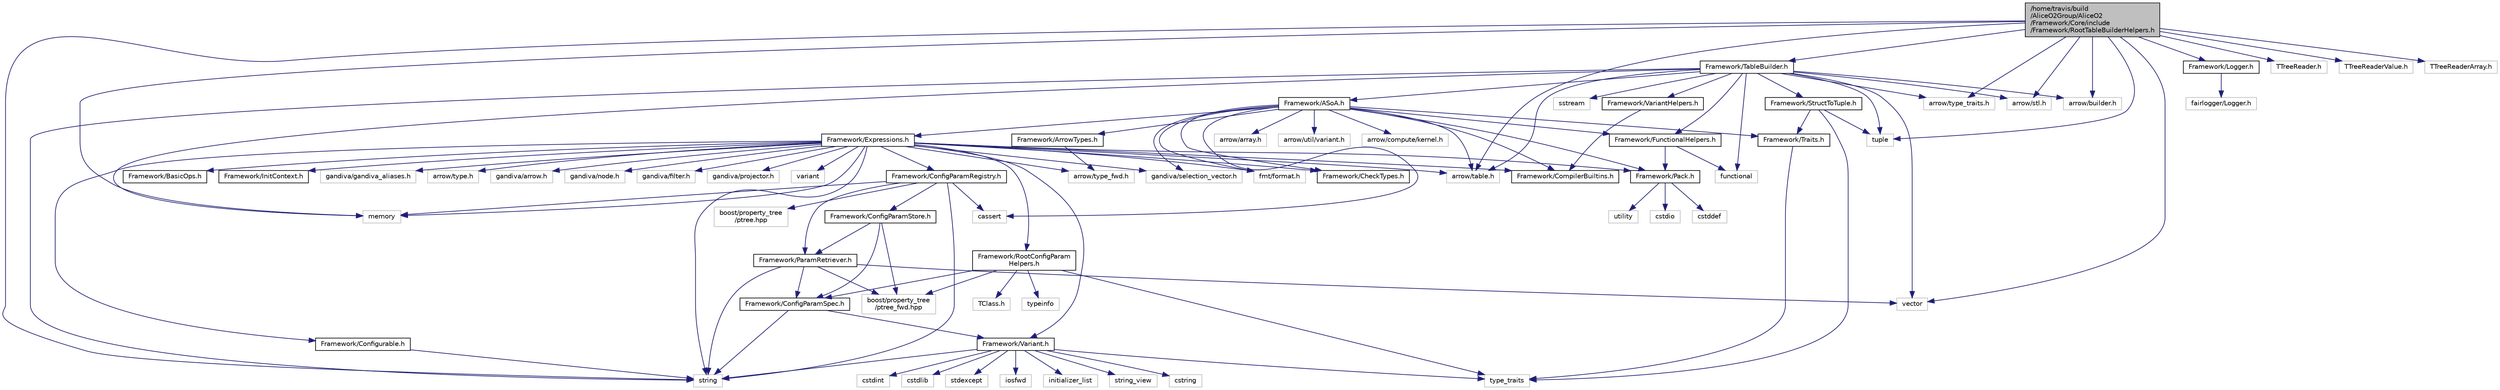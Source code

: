 digraph "/home/travis/build/AliceO2Group/AliceO2/Framework/Core/include/Framework/RootTableBuilderHelpers.h"
{
 // INTERACTIVE_SVG=YES
  bgcolor="transparent";
  edge [fontname="Helvetica",fontsize="10",labelfontname="Helvetica",labelfontsize="10"];
  node [fontname="Helvetica",fontsize="10",shape=record];
  Node0 [label="/home/travis/build\l/AliceO2Group/AliceO2\l/Framework/Core/include\l/Framework/RootTableBuilderHelpers.h",height=0.2,width=0.4,color="black", fillcolor="grey75", style="filled", fontcolor="black"];
  Node0 -> Node1 [color="midnightblue",fontsize="10",style="solid",fontname="Helvetica"];
  Node1 [label="Framework/TableBuilder.h",height=0.2,width=0.4,color="black",URL="$d5/d98/TableBuilder_8h.html"];
  Node1 -> Node2 [color="midnightblue",fontsize="10",style="solid",fontname="Helvetica"];
  Node2 [label="Framework/ASoA.h",height=0.2,width=0.4,color="black",URL="$de/d33/ASoA_8h.html"];
  Node2 -> Node3 [color="midnightblue",fontsize="10",style="solid",fontname="Helvetica"];
  Node3 [label="Framework/Pack.h",height=0.2,width=0.4,color="black",URL="$dd/dce/Pack_8h.html"];
  Node3 -> Node4 [color="midnightblue",fontsize="10",style="solid",fontname="Helvetica"];
  Node4 [label="cstddef",height=0.2,width=0.4,color="grey75"];
  Node3 -> Node5 [color="midnightblue",fontsize="10",style="solid",fontname="Helvetica"];
  Node5 [label="utility",height=0.2,width=0.4,color="grey75"];
  Node3 -> Node6 [color="midnightblue",fontsize="10",style="solid",fontname="Helvetica"];
  Node6 [label="cstdio",height=0.2,width=0.4,color="grey75"];
  Node2 -> Node7 [color="midnightblue",fontsize="10",style="solid",fontname="Helvetica"];
  Node7 [label="Framework/CheckTypes.h",height=0.2,width=0.4,color="black",URL="$d1/d00/CheckTypes_8h.html"];
  Node2 -> Node8 [color="midnightblue",fontsize="10",style="solid",fontname="Helvetica"];
  Node8 [label="Framework/FunctionalHelpers.h",height=0.2,width=0.4,color="black",URL="$de/d9b/FunctionalHelpers_8h.html"];
  Node8 -> Node3 [color="midnightblue",fontsize="10",style="solid",fontname="Helvetica"];
  Node8 -> Node9 [color="midnightblue",fontsize="10",style="solid",fontname="Helvetica"];
  Node9 [label="functional",height=0.2,width=0.4,color="grey75"];
  Node2 -> Node10 [color="midnightblue",fontsize="10",style="solid",fontname="Helvetica"];
  Node10 [label="Framework/CompilerBuiltins.h",height=0.2,width=0.4,color="black",URL="$d9/de8/CompilerBuiltins_8h.html"];
  Node2 -> Node11 [color="midnightblue",fontsize="10",style="solid",fontname="Helvetica"];
  Node11 [label="Framework/Traits.h",height=0.2,width=0.4,color="black",URL="$db/d31/Traits_8h.html"];
  Node11 -> Node12 [color="midnightblue",fontsize="10",style="solid",fontname="Helvetica"];
  Node12 [label="type_traits",height=0.2,width=0.4,color="grey75"];
  Node2 -> Node13 [color="midnightblue",fontsize="10",style="solid",fontname="Helvetica"];
  Node13 [label="Framework/Expressions.h",height=0.2,width=0.4,color="black",URL="$d0/d91/Expressions_8h.html"];
  Node13 -> Node14 [color="midnightblue",fontsize="10",style="solid",fontname="Helvetica"];
  Node14 [label="Framework/BasicOps.h",height=0.2,width=0.4,color="black",URL="$dd/dc2/BasicOps_8h.html"];
  Node13 -> Node10 [color="midnightblue",fontsize="10",style="solid",fontname="Helvetica"];
  Node13 -> Node3 [color="midnightblue",fontsize="10",style="solid",fontname="Helvetica"];
  Node13 -> Node7 [color="midnightblue",fontsize="10",style="solid",fontname="Helvetica"];
  Node13 -> Node15 [color="midnightblue",fontsize="10",style="solid",fontname="Helvetica"];
  Node15 [label="Framework/Configurable.h",height=0.2,width=0.4,color="black",URL="$d9/dff/Configurable_8h.html"];
  Node15 -> Node16 [color="midnightblue",fontsize="10",style="solid",fontname="Helvetica"];
  Node16 [label="string",height=0.2,width=0.4,color="grey75"];
  Node13 -> Node17 [color="midnightblue",fontsize="10",style="solid",fontname="Helvetica"];
  Node17 [label="Framework/Variant.h",height=0.2,width=0.4,color="black",URL="$de/d56/Variant_8h.html"];
  Node17 -> Node12 [color="midnightblue",fontsize="10",style="solid",fontname="Helvetica"];
  Node17 -> Node18 [color="midnightblue",fontsize="10",style="solid",fontname="Helvetica"];
  Node18 [label="cstring",height=0.2,width=0.4,color="grey75"];
  Node17 -> Node19 [color="midnightblue",fontsize="10",style="solid",fontname="Helvetica"];
  Node19 [label="cstdint",height=0.2,width=0.4,color="grey75"];
  Node17 -> Node20 [color="midnightblue",fontsize="10",style="solid",fontname="Helvetica"];
  Node20 [label="cstdlib",height=0.2,width=0.4,color="grey75"];
  Node17 -> Node21 [color="midnightblue",fontsize="10",style="solid",fontname="Helvetica"];
  Node21 [label="stdexcept",height=0.2,width=0.4,color="grey75"];
  Node17 -> Node22 [color="midnightblue",fontsize="10",style="solid",fontname="Helvetica"];
  Node22 [label="iosfwd",height=0.2,width=0.4,color="grey75"];
  Node17 -> Node23 [color="midnightblue",fontsize="10",style="solid",fontname="Helvetica"];
  Node23 [label="initializer_list",height=0.2,width=0.4,color="grey75"];
  Node17 -> Node24 [color="midnightblue",fontsize="10",style="solid",fontname="Helvetica"];
  Node24 [label="string_view",height=0.2,width=0.4,color="grey75"];
  Node17 -> Node16 [color="midnightblue",fontsize="10",style="solid",fontname="Helvetica"];
  Node13 -> Node25 [color="midnightblue",fontsize="10",style="solid",fontname="Helvetica"];
  Node25 [label="Framework/InitContext.h",height=0.2,width=0.4,color="black",URL="$d4/d2b/InitContext_8h.html"];
  Node13 -> Node26 [color="midnightblue",fontsize="10",style="solid",fontname="Helvetica"];
  Node26 [label="Framework/ConfigParamRegistry.h",height=0.2,width=0.4,color="black",URL="$de/dc6/ConfigParamRegistry_8h.html"];
  Node26 -> Node27 [color="midnightblue",fontsize="10",style="solid",fontname="Helvetica"];
  Node27 [label="Framework/ParamRetriever.h",height=0.2,width=0.4,color="black",URL="$df/d72/ParamRetriever_8h.html"];
  Node27 -> Node28 [color="midnightblue",fontsize="10",style="solid",fontname="Helvetica"];
  Node28 [label="Framework/ConfigParamSpec.h",height=0.2,width=0.4,color="black",URL="$d0/d1c/ConfigParamSpec_8h.html"];
  Node28 -> Node17 [color="midnightblue",fontsize="10",style="solid",fontname="Helvetica"];
  Node28 -> Node16 [color="midnightblue",fontsize="10",style="solid",fontname="Helvetica"];
  Node27 -> Node29 [color="midnightblue",fontsize="10",style="solid",fontname="Helvetica"];
  Node29 [label="boost/property_tree\l/ptree_fwd.hpp",height=0.2,width=0.4,color="grey75"];
  Node27 -> Node16 [color="midnightblue",fontsize="10",style="solid",fontname="Helvetica"];
  Node27 -> Node30 [color="midnightblue",fontsize="10",style="solid",fontname="Helvetica"];
  Node30 [label="vector",height=0.2,width=0.4,color="grey75"];
  Node26 -> Node31 [color="midnightblue",fontsize="10",style="solid",fontname="Helvetica"];
  Node31 [label="Framework/ConfigParamStore.h",height=0.2,width=0.4,color="black",URL="$dd/daf/ConfigParamStore_8h.html"];
  Node31 -> Node27 [color="midnightblue",fontsize="10",style="solid",fontname="Helvetica"];
  Node31 -> Node28 [color="midnightblue",fontsize="10",style="solid",fontname="Helvetica"];
  Node31 -> Node29 [color="midnightblue",fontsize="10",style="solid",fontname="Helvetica"];
  Node26 -> Node32 [color="midnightblue",fontsize="10",style="solid",fontname="Helvetica"];
  Node32 [label="boost/property_tree\l/ptree.hpp",height=0.2,width=0.4,color="grey75"];
  Node26 -> Node33 [color="midnightblue",fontsize="10",style="solid",fontname="Helvetica"];
  Node33 [label="memory",height=0.2,width=0.4,color="grey75"];
  Node26 -> Node16 [color="midnightblue",fontsize="10",style="solid",fontname="Helvetica"];
  Node26 -> Node34 [color="midnightblue",fontsize="10",style="solid",fontname="Helvetica"];
  Node34 [label="cassert",height=0.2,width=0.4,color="grey75"];
  Node13 -> Node35 [color="midnightblue",fontsize="10",style="solid",fontname="Helvetica"];
  Node35 [label="Framework/RootConfigParam\lHelpers.h",height=0.2,width=0.4,color="black",URL="$da/d88/RootConfigParamHelpers_8h.html"];
  Node35 -> Node28 [color="midnightblue",fontsize="10",style="solid",fontname="Helvetica"];
  Node35 -> Node36 [color="midnightblue",fontsize="10",style="solid",fontname="Helvetica"];
  Node36 [label="TClass.h",height=0.2,width=0.4,color="grey75"];
  Node35 -> Node29 [color="midnightblue",fontsize="10",style="solid",fontname="Helvetica"];
  Node35 -> Node12 [color="midnightblue",fontsize="10",style="solid",fontname="Helvetica"];
  Node35 -> Node37 [color="midnightblue",fontsize="10",style="solid",fontname="Helvetica"];
  Node37 [label="typeinfo",height=0.2,width=0.4,color="grey75"];
  Node13 -> Node38 [color="midnightblue",fontsize="10",style="solid",fontname="Helvetica"];
  Node38 [label="arrow/type_fwd.h",height=0.2,width=0.4,color="grey75"];
  Node13 -> Node39 [color="midnightblue",fontsize="10",style="solid",fontname="Helvetica"];
  Node39 [label="gandiva/gandiva_aliases.h",height=0.2,width=0.4,color="grey75"];
  Node13 -> Node40 [color="midnightblue",fontsize="10",style="solid",fontname="Helvetica"];
  Node40 [label="arrow/type.h",height=0.2,width=0.4,color="grey75"];
  Node13 -> Node41 [color="midnightblue",fontsize="10",style="solid",fontname="Helvetica"];
  Node41 [label="gandiva/arrow.h",height=0.2,width=0.4,color="grey75"];
  Node13 -> Node42 [color="midnightblue",fontsize="10",style="solid",fontname="Helvetica"];
  Node42 [label="arrow/table.h",height=0.2,width=0.4,color="grey75"];
  Node13 -> Node43 [color="midnightblue",fontsize="10",style="solid",fontname="Helvetica"];
  Node43 [label="gandiva/selection_vector.h",height=0.2,width=0.4,color="grey75"];
  Node13 -> Node44 [color="midnightblue",fontsize="10",style="solid",fontname="Helvetica"];
  Node44 [label="gandiva/node.h",height=0.2,width=0.4,color="grey75"];
  Node13 -> Node45 [color="midnightblue",fontsize="10",style="solid",fontname="Helvetica"];
  Node45 [label="gandiva/filter.h",height=0.2,width=0.4,color="grey75"];
  Node13 -> Node46 [color="midnightblue",fontsize="10",style="solid",fontname="Helvetica"];
  Node46 [label="gandiva/projector.h",height=0.2,width=0.4,color="grey75"];
  Node13 -> Node47 [color="midnightblue",fontsize="10",style="solid",fontname="Helvetica"];
  Node47 [label="fmt/format.h",height=0.2,width=0.4,color="grey75"];
  Node13 -> Node48 [color="midnightblue",fontsize="10",style="solid",fontname="Helvetica"];
  Node48 [label="variant",height=0.2,width=0.4,color="grey75"];
  Node13 -> Node16 [color="midnightblue",fontsize="10",style="solid",fontname="Helvetica"];
  Node13 -> Node33 [color="midnightblue",fontsize="10",style="solid",fontname="Helvetica"];
  Node2 -> Node49 [color="midnightblue",fontsize="10",style="solid",fontname="Helvetica"];
  Node49 [label="Framework/ArrowTypes.h",height=0.2,width=0.4,color="black",URL="$d4/de7/ArrowTypes_8h.html"];
  Node49 -> Node38 [color="midnightblue",fontsize="10",style="solid",fontname="Helvetica"];
  Node2 -> Node42 [color="midnightblue",fontsize="10",style="solid",fontname="Helvetica"];
  Node2 -> Node50 [color="midnightblue",fontsize="10",style="solid",fontname="Helvetica"];
  Node50 [label="arrow/array.h",height=0.2,width=0.4,color="grey75"];
  Node2 -> Node51 [color="midnightblue",fontsize="10",style="solid",fontname="Helvetica"];
  Node51 [label="arrow/util/variant.h",height=0.2,width=0.4,color="grey75"];
  Node2 -> Node52 [color="midnightblue",fontsize="10",style="solid",fontname="Helvetica"];
  Node52 [label="arrow/compute/kernel.h",height=0.2,width=0.4,color="grey75"];
  Node2 -> Node43 [color="midnightblue",fontsize="10",style="solid",fontname="Helvetica"];
  Node2 -> Node34 [color="midnightblue",fontsize="10",style="solid",fontname="Helvetica"];
  Node2 -> Node47 [color="midnightblue",fontsize="10",style="solid",fontname="Helvetica"];
  Node1 -> Node53 [color="midnightblue",fontsize="10",style="solid",fontname="Helvetica"];
  Node53 [label="Framework/StructToTuple.h",height=0.2,width=0.4,color="black",URL="$db/d4f/StructToTuple_8h.html"];
  Node53 -> Node11 [color="midnightblue",fontsize="10",style="solid",fontname="Helvetica"];
  Node53 -> Node54 [color="midnightblue",fontsize="10",style="solid",fontname="Helvetica"];
  Node54 [label="tuple",height=0.2,width=0.4,color="grey75"];
  Node53 -> Node12 [color="midnightblue",fontsize="10",style="solid",fontname="Helvetica"];
  Node1 -> Node8 [color="midnightblue",fontsize="10",style="solid",fontname="Helvetica"];
  Node1 -> Node55 [color="midnightblue",fontsize="10",style="solid",fontname="Helvetica"];
  Node55 [label="Framework/VariantHelpers.h",height=0.2,width=0.4,color="black",URL="$d7/dbe/VariantHelpers_8h.html"];
  Node55 -> Node10 [color="midnightblue",fontsize="10",style="solid",fontname="Helvetica"];
  Node1 -> Node56 [color="midnightblue",fontsize="10",style="solid",fontname="Helvetica"];
  Node56 [label="arrow/type_traits.h",height=0.2,width=0.4,color="grey75"];
  Node1 -> Node57 [color="midnightblue",fontsize="10",style="solid",fontname="Helvetica"];
  Node57 [label="sstream",height=0.2,width=0.4,color="grey75"];
  Node1 -> Node58 [color="midnightblue",fontsize="10",style="solid",fontname="Helvetica"];
  Node58 [label="arrow/stl.h",height=0.2,width=0.4,color="grey75"];
  Node1 -> Node42 [color="midnightblue",fontsize="10",style="solid",fontname="Helvetica"];
  Node1 -> Node59 [color="midnightblue",fontsize="10",style="solid",fontname="Helvetica"];
  Node59 [label="arrow/builder.h",height=0.2,width=0.4,color="grey75"];
  Node1 -> Node9 [color="midnightblue",fontsize="10",style="solid",fontname="Helvetica"];
  Node1 -> Node30 [color="midnightblue",fontsize="10",style="solid",fontname="Helvetica"];
  Node1 -> Node16 [color="midnightblue",fontsize="10",style="solid",fontname="Helvetica"];
  Node1 -> Node33 [color="midnightblue",fontsize="10",style="solid",fontname="Helvetica"];
  Node1 -> Node54 [color="midnightblue",fontsize="10",style="solid",fontname="Helvetica"];
  Node0 -> Node60 [color="midnightblue",fontsize="10",style="solid",fontname="Helvetica"];
  Node60 [label="Framework/Logger.h",height=0.2,width=0.4,color="black",URL="$dd/da4/Logger_8h.html"];
  Node60 -> Node61 [color="midnightblue",fontsize="10",style="solid",fontname="Helvetica"];
  Node61 [label="fairlogger/Logger.h",height=0.2,width=0.4,color="grey75"];
  Node0 -> Node58 [color="midnightblue",fontsize="10",style="solid",fontname="Helvetica"];
  Node0 -> Node56 [color="midnightblue",fontsize="10",style="solid",fontname="Helvetica"];
  Node0 -> Node42 [color="midnightblue",fontsize="10",style="solid",fontname="Helvetica"];
  Node0 -> Node59 [color="midnightblue",fontsize="10",style="solid",fontname="Helvetica"];
  Node0 -> Node62 [color="midnightblue",fontsize="10",style="solid",fontname="Helvetica"];
  Node62 [label="TTreeReader.h",height=0.2,width=0.4,color="grey75"];
  Node0 -> Node63 [color="midnightblue",fontsize="10",style="solid",fontname="Helvetica"];
  Node63 [label="TTreeReaderValue.h",height=0.2,width=0.4,color="grey75"];
  Node0 -> Node64 [color="midnightblue",fontsize="10",style="solid",fontname="Helvetica"];
  Node64 [label="TTreeReaderArray.h",height=0.2,width=0.4,color="grey75"];
  Node0 -> Node30 [color="midnightblue",fontsize="10",style="solid",fontname="Helvetica"];
  Node0 -> Node16 [color="midnightblue",fontsize="10",style="solid",fontname="Helvetica"];
  Node0 -> Node33 [color="midnightblue",fontsize="10",style="solid",fontname="Helvetica"];
  Node0 -> Node54 [color="midnightblue",fontsize="10",style="solid",fontname="Helvetica"];
}
